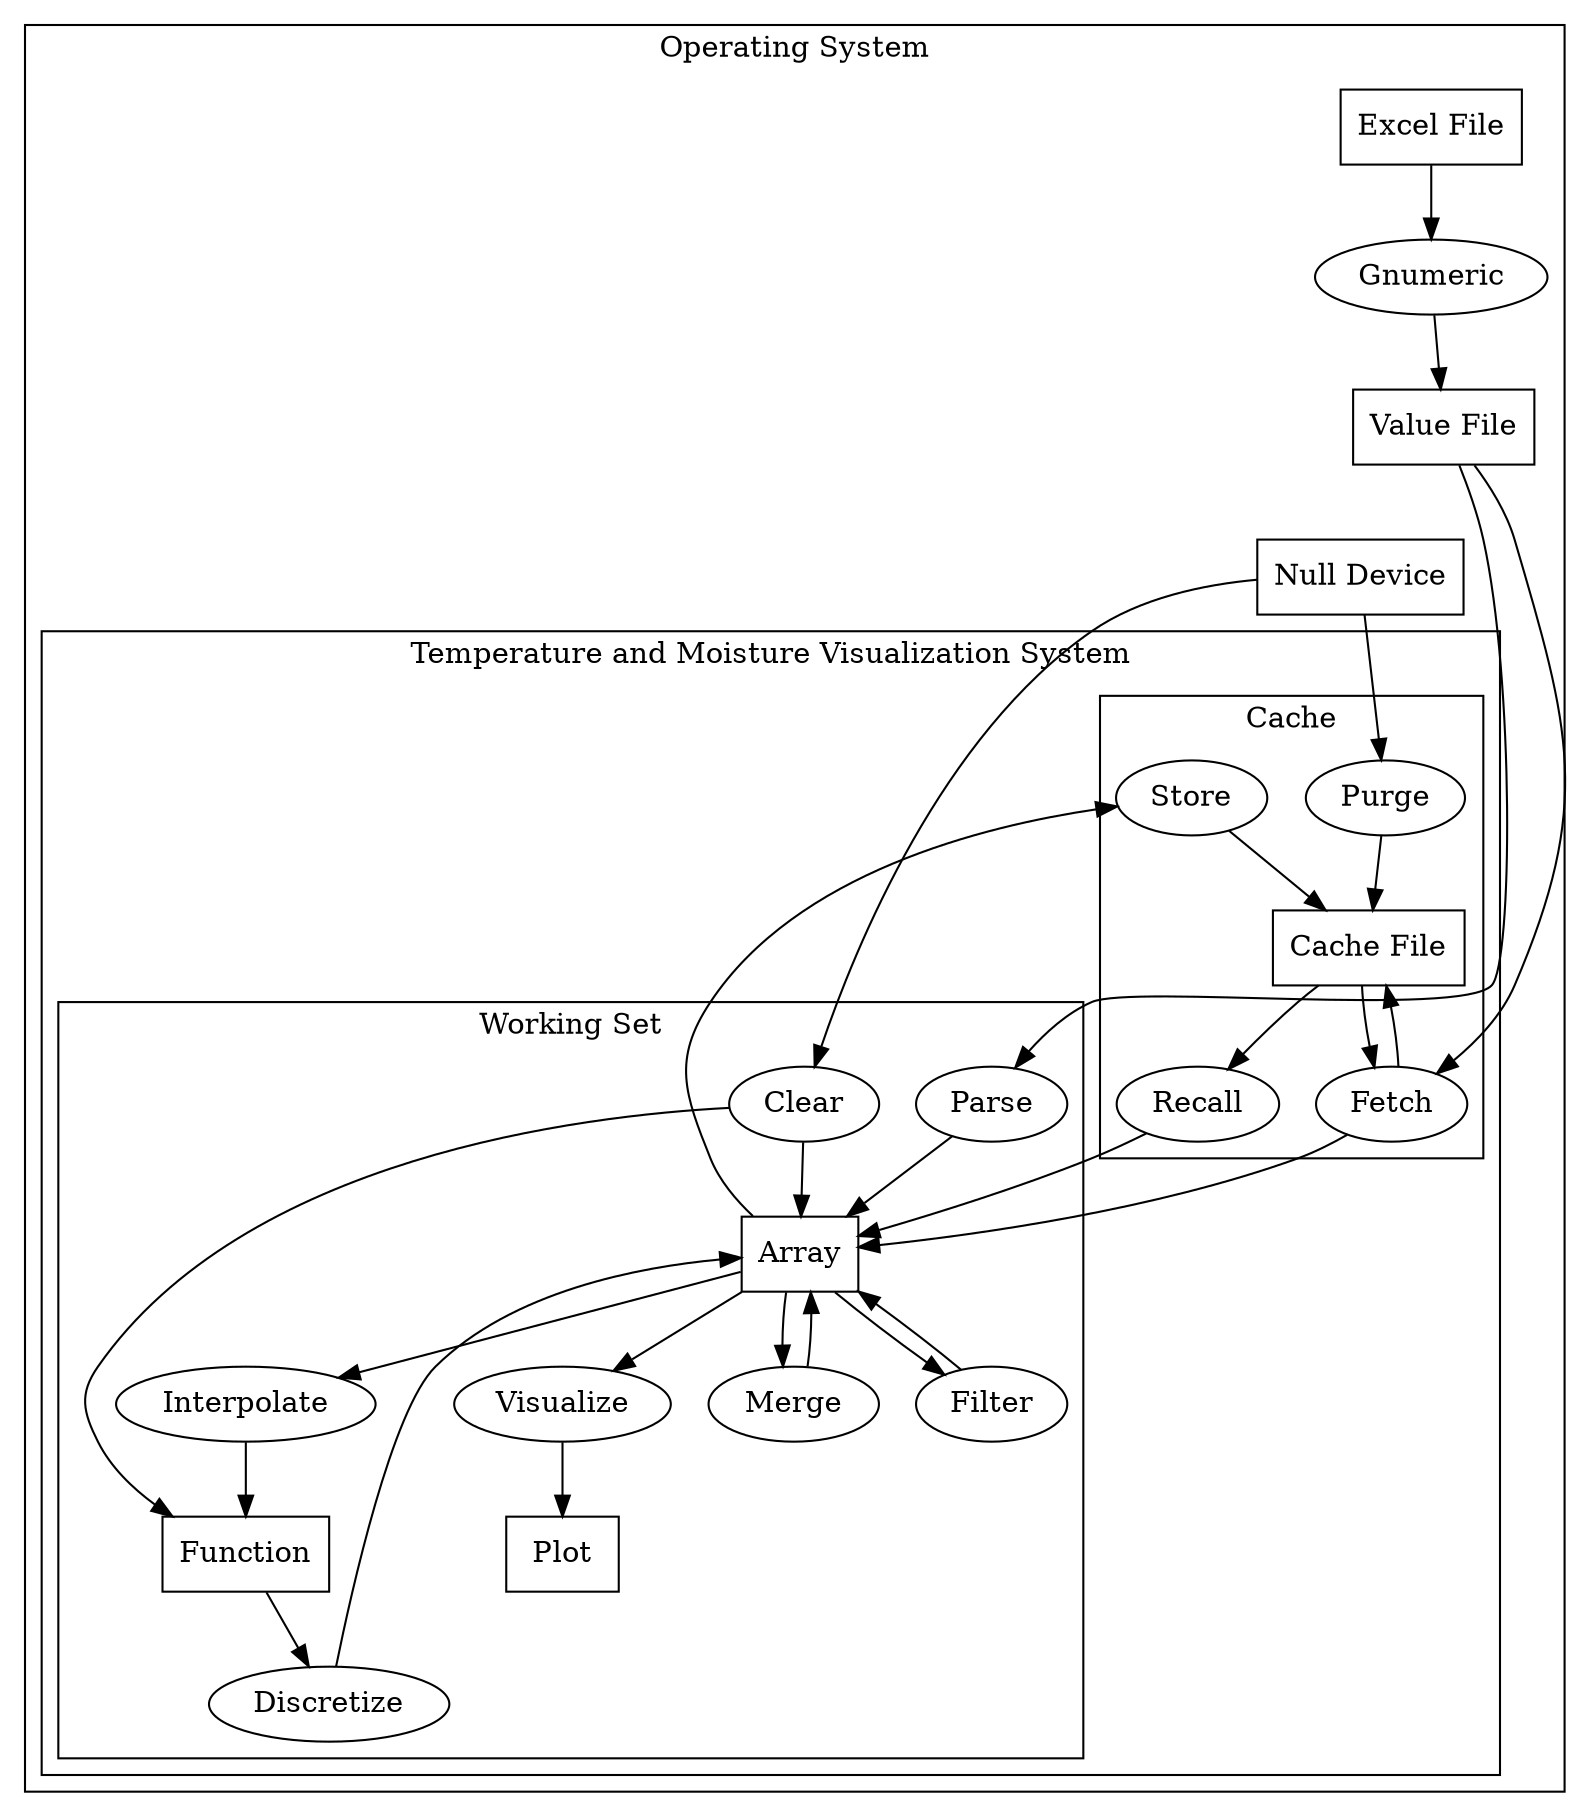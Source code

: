 digraph {
  subgraph cluster_cace {
    label = "Operating System"

    node [shape = box]
    null [label = "Null Device"]
    xls [label = "Excel File"]
    csv [label = "Value File"]

    node [shape = oval]
    gnumeric [label = "Gnumeric"]

    subgraph cluster_tmvs {
      label = "Temperature and Moisture Visualization System"

      subgraph cluster_ws {
        label = "Working Set"

        node [shape = box]
        array [label = "Array"]
        function [label = "Function"]
        plot [label = "Plot"]

        node [shape = oval]
        parse [label = "Parse"]
        interpolate [label = "Interpolate"]
        discretize [label = "Discretize"]
        merge [label = "Merge"]
        filter [label = "Filter"]
        visualize [label = "Visualize"]
        clear [label = "Clear"]
      }

      subgraph cluster_cache {
        label = "Cache"

        node [shape = box]
        cache [label = "Cache File"]

        node [shape = oval]
        store [label = "Store"]
        recall [label = "Recall"]
        fetch [label = "Fetch"]
        purge [label = "Purge"]
      }
    }
  }

  xls -> gnumeric -> csv
  csv -> parse -> array
  array -> interpolate -> function
  function -> discretize -> array
  array -> merge -> array
  array -> filter -> array
  array -> visualize -> plot
  null -> clear
  clear -> array
  clear -> function
  array -> store -> cache
  cache -> recall -> array
  csv -> fetch -> array
  cache -> fetch -> cache
  null -> purge -> cache

  csv -> null [style = invis]
}
